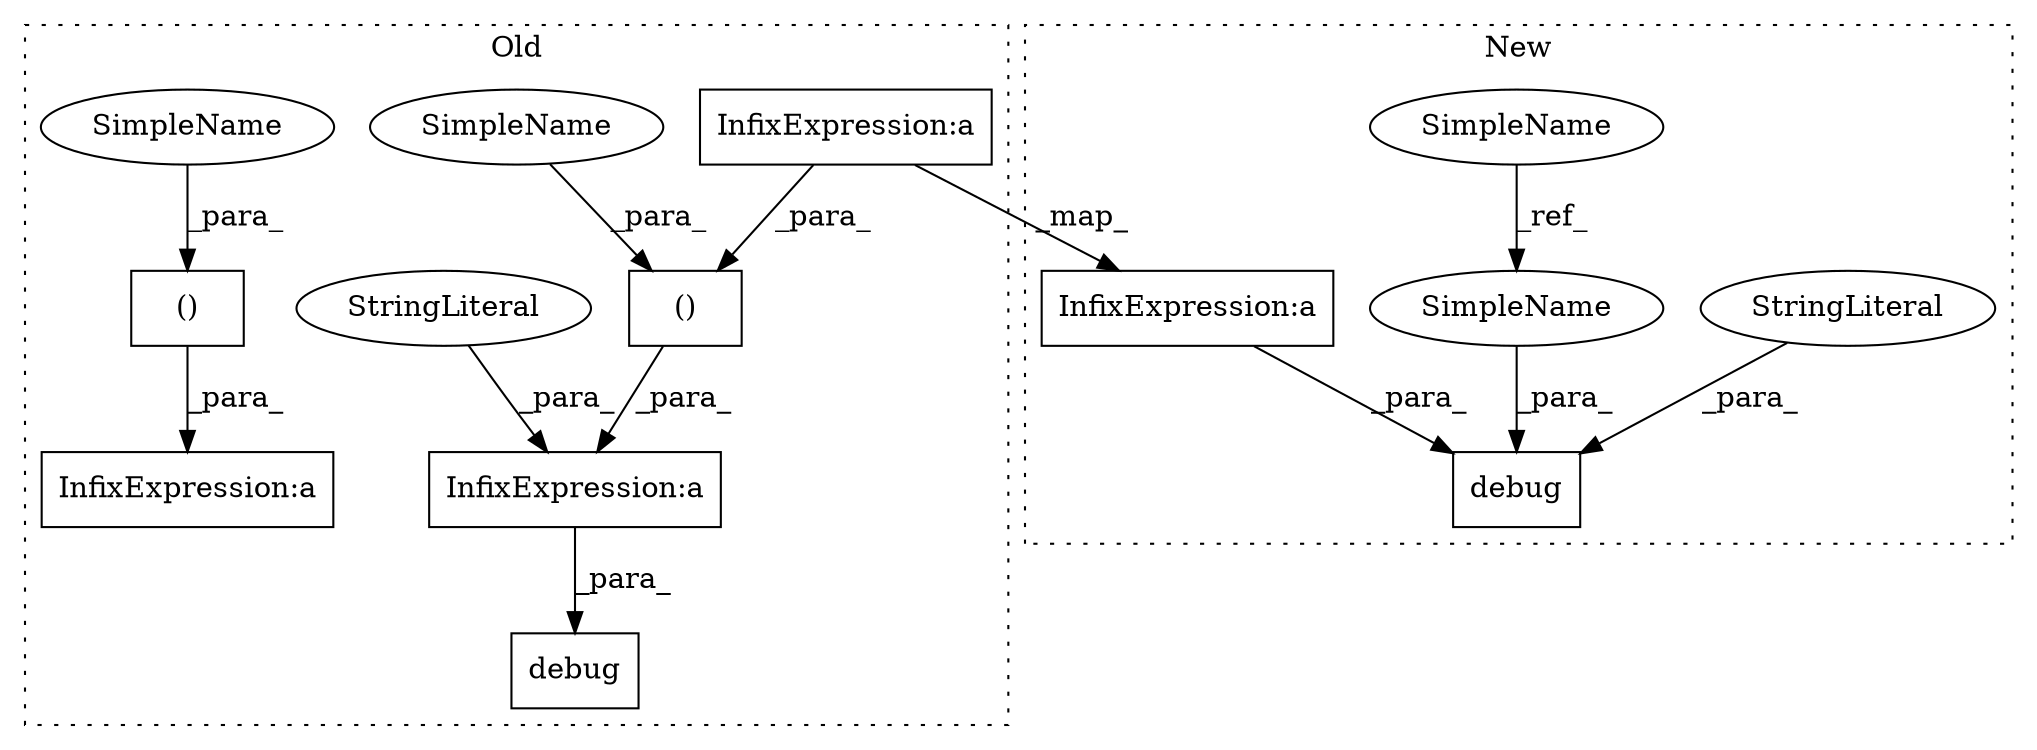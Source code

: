 digraph G {
subgraph cluster0 {
1 [label="()" a="106" s="9366" l="83" shape="box"];
3 [label="InfixExpression:a" a="27" s="9352" l="14" shape="box"];
4 [label="StringLiteral" a="45" s="9326" l="26" shape="ellipse"];
5 [label="debug" a="32" s="9320,9449" l="6,2" shape="box"];
8 [label="()" a="106" s="10318" l="66" shape="box"];
9 [label="InfixExpression:a" a="27" s="10304" l="14" shape="box"];
11 [label="InfixExpression:a" a="27" s="9416" l="3" shape="box"];
13 [label="SimpleName" a="42" s="10336" l="4" shape="ellipse"];
14 [label="SimpleName" a="42" s="9384" l="4" shape="ellipse"];
label = "Old";
style="dotted";
}
subgraph cluster1 {
2 [label="debug" a="32" s="9320,9398" l="6,1" shape="box"];
6 [label="StringLiteral" a="45" s="9326" l="26" shape="ellipse"];
7 [label="SimpleName" a="42" s="7311" l="4" shape="ellipse"];
10 [label="InfixExpression:a" a="27" s="9378" l="3" shape="box"];
12 [label="SimpleName" a="42" s="9359" l="4" shape="ellipse"];
label = "New";
style="dotted";
}
1 -> 3 [label="_para_"];
3 -> 5 [label="_para_"];
4 -> 3 [label="_para_"];
6 -> 2 [label="_para_"];
7 -> 12 [label="_ref_"];
8 -> 9 [label="_para_"];
10 -> 2 [label="_para_"];
11 -> 10 [label="_map_"];
11 -> 1 [label="_para_"];
12 -> 2 [label="_para_"];
13 -> 8 [label="_para_"];
14 -> 1 [label="_para_"];
}